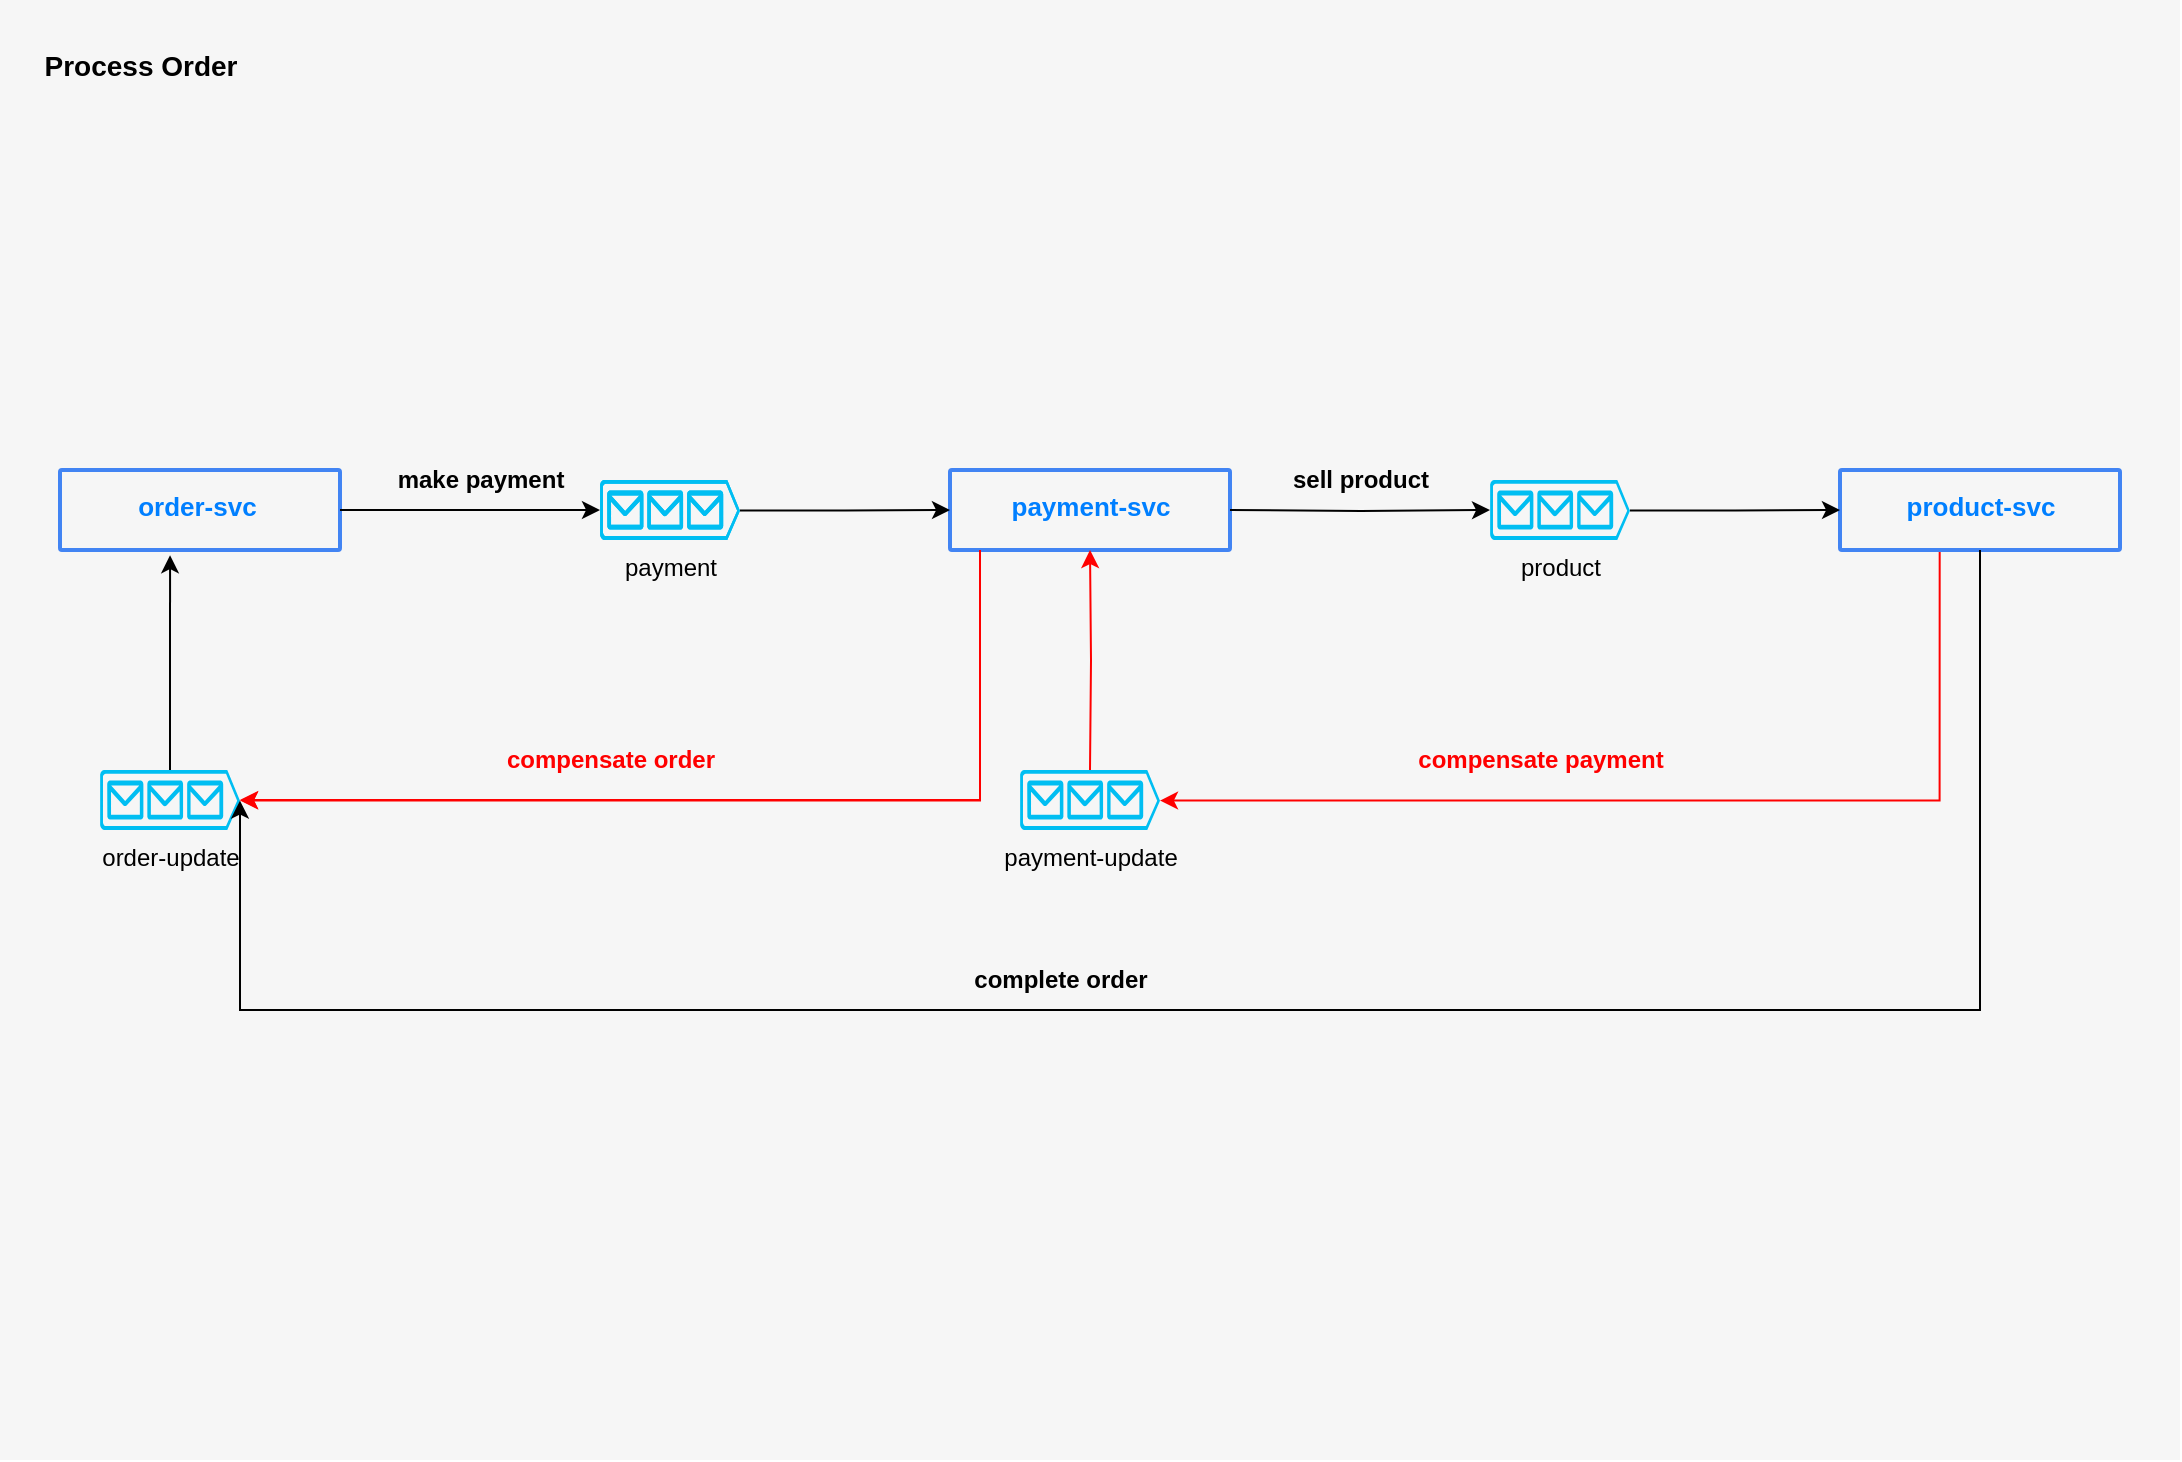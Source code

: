 <mxfile version="21.3.4" type="device">
  <diagram id="f106602c-feb2-e66a-4537-3a34d633f6aa" name="Page-1">
    <mxGraphModel dx="2954" dy="1067" grid="1" gridSize="10" guides="1" tooltips="1" connect="1" arrows="1" fold="1" page="1" pageScale="1" pageWidth="1169" pageHeight="827" background="none" math="0" shadow="0">
      <root>
        <mxCell id="0" />
        <mxCell id="1" parent="0" />
        <mxCell id="14" value="" style="fillColor=#F6F6F6;strokeColor=none;shadow=0;gradientColor=none;fontSize=14;align=left;spacing=10;fontColor=#717171;9E9E9E;verticalAlign=top;spacingTop=-4;fontStyle=0;spacingLeft=40;html=1;" parent="1" vertex="1">
          <mxGeometry x="120" y="40" width="1090" height="730" as="geometry" />
        </mxCell>
        <mxCell id="ntsdVXRBKPIUhT7EjkVt-738" value="&lt;font color=&quot;#007fff&quot;&gt;&lt;span style=&quot;font-size: 13px;&quot;&gt;&lt;b&gt;order-svc&lt;span style=&quot;white-space: pre;&quot;&gt; &lt;/span&gt;&lt;/b&gt;&lt;/span&gt;&lt;/font&gt;" style="rounded=1;absoluteArcSize=1;arcSize=2;html=1;strokeColor=#4284F3;gradientColor=none;shadow=0;fontSize=12;fontColor=#9E9E9E;align=center;verticalAlign=top;spacing=10;spacingTop=-4;fillColor=none;strokeWidth=2;" parent="14" vertex="1">
          <mxGeometry x="30" y="235" width="140" height="40" as="geometry" />
        </mxCell>
        <mxCell id="oemSeby-IIEr8AhxXEn--809" value="&lt;font color=&quot;#007fff&quot;&gt;&lt;span style=&quot;font-size: 13px;&quot;&gt;&lt;b&gt;payment-svc&lt;/b&gt;&lt;/span&gt;&lt;/font&gt;" style="rounded=1;absoluteArcSize=1;arcSize=2;html=1;strokeColor=#4284F3;gradientColor=none;shadow=0;fontSize=12;fontColor=#9E9E9E;align=center;verticalAlign=top;spacing=10;spacingTop=-4;fillColor=none;strokeWidth=2;" parent="14" vertex="1">
          <mxGeometry x="475" y="235" width="140" height="40" as="geometry" />
        </mxCell>
        <mxCell id="oemSeby-IIEr8AhxXEn--810" value="&lt;font color=&quot;#007fff&quot;&gt;&lt;span style=&quot;font-size: 13px;&quot;&gt;&lt;b&gt;product-svc&lt;/b&gt;&lt;/span&gt;&lt;/font&gt;" style="rounded=1;absoluteArcSize=1;arcSize=2;html=1;strokeColor=#4284F3;gradientColor=none;shadow=0;fontSize=12;fontColor=#9E9E9E;align=center;verticalAlign=top;spacing=10;spacingTop=-4;fillColor=none;strokeWidth=2;" parent="14" vertex="1">
          <mxGeometry x="920" y="235" width="140" height="40" as="geometry" />
        </mxCell>
        <mxCell id="oemSeby-IIEr8AhxXEn--822" value="" style="edgeStyle=orthogonalEdgeStyle;rounded=0;orthogonalLoop=1;jettySize=auto;html=1;entryX=0;entryY=0.5;entryDx=0;entryDy=0;entryPerimeter=0;" parent="14" source="ntsdVXRBKPIUhT7EjkVt-738" target="oemSeby-IIEr8AhxXEn--811" edge="1">
          <mxGeometry relative="1" as="geometry">
            <mxPoint x="280" y="255" as="targetPoint" />
          </mxGeometry>
        </mxCell>
        <mxCell id="oemSeby-IIEr8AhxXEn--811" value="" style="verticalLabelPosition=bottom;html=1;verticalAlign=top;align=center;strokeColor=none;fillColor=#00BEF2;shape=mxgraph.azure.queue_generic;pointerEvents=1;fillStyle=solid;" parent="14" vertex="1">
          <mxGeometry x="300" y="240" width="70" height="30" as="geometry" />
        </mxCell>
        <mxCell id="oemSeby-IIEr8AhxXEn--823" value="" style="edgeStyle=orthogonalEdgeStyle;rounded=0;orthogonalLoop=1;jettySize=auto;html=1;exitX=1;exitY=0.51;exitDx=0;exitDy=0;exitPerimeter=0;entryX=0;entryY=0.5;entryDx=0;entryDy=0;" parent="14" source="oemSeby-IIEr8AhxXEn--811" target="oemSeby-IIEr8AhxXEn--809" edge="1">
          <mxGeometry relative="1" as="geometry">
            <mxPoint x="380" y="254.6" as="sourcePoint" />
            <mxPoint x="460" y="255" as="targetPoint" />
          </mxGeometry>
        </mxCell>
        <mxCell id="oemSeby-IIEr8AhxXEn--825" value="payment" style="verticalLabelPosition=bottom;html=1;verticalAlign=top;align=center;strokeColor=none;fillColor=#00BEF2;shape=mxgraph.azure.queue_generic;pointerEvents=1;fillStyle=solid;" parent="14" vertex="1">
          <mxGeometry x="300" y="240" width="70" height="30" as="geometry" />
        </mxCell>
        <mxCell id="oemSeby-IIEr8AhxXEn--826" value="" style="edgeStyle=orthogonalEdgeStyle;rounded=0;orthogonalLoop=1;jettySize=auto;html=1;entryX=0;entryY=0.5;entryDx=0;entryDy=0;exitX=1;exitY=0.51;exitDx=0;exitDy=0;exitPerimeter=0;" parent="14" source="oemSeby-IIEr8AhxXEn--828" target="oemSeby-IIEr8AhxXEn--810" edge="1">
          <mxGeometry relative="1" as="geometry">
            <mxPoint x="820" y="255" as="sourcePoint" />
            <mxPoint x="910" y="255" as="targetPoint" />
          </mxGeometry>
        </mxCell>
        <mxCell id="oemSeby-IIEr8AhxXEn--827" value="" style="edgeStyle=orthogonalEdgeStyle;rounded=0;orthogonalLoop=1;jettySize=auto;html=1;entryX=0;entryY=0.5;entryDx=0;entryDy=0;entryPerimeter=0;" parent="14" target="oemSeby-IIEr8AhxXEn--828" edge="1">
          <mxGeometry relative="1" as="geometry">
            <mxPoint x="615" y="255" as="sourcePoint" />
            <mxPoint x="725" y="255" as="targetPoint" />
          </mxGeometry>
        </mxCell>
        <mxCell id="oemSeby-IIEr8AhxXEn--828" value="product" style="verticalLabelPosition=bottom;html=1;verticalAlign=top;align=center;strokeColor=none;fillColor=#00BEF2;shape=mxgraph.azure.queue_generic;pointerEvents=1;fillStyle=solid;" parent="14" vertex="1">
          <mxGeometry x="745" y="240" width="70" height="30" as="geometry" />
        </mxCell>
        <mxCell id="oemSeby-IIEr8AhxXEn--829" value="order-update" style="verticalLabelPosition=bottom;html=1;verticalAlign=top;align=center;strokeColor=none;fillColor=#00BEF2;shape=mxgraph.azure.queue_generic;pointerEvents=1;fillStyle=solid;" parent="14" vertex="1">
          <mxGeometry x="50" y="385" width="70" height="30" as="geometry" />
        </mxCell>
        <mxCell id="oemSeby-IIEr8AhxXEn--832" value="payment-update" style="verticalLabelPosition=bottom;html=1;verticalAlign=top;align=center;strokeColor=none;fillColor=#00BEF2;shape=mxgraph.azure.queue_generic;pointerEvents=1;fillStyle=solid;" parent="14" vertex="1">
          <mxGeometry x="510" y="385" width="70" height="30" as="geometry" />
        </mxCell>
        <mxCell id="oemSeby-IIEr8AhxXEn--834" value="" style="edgeStyle=orthogonalEdgeStyle;rounded=0;orthogonalLoop=1;jettySize=auto;html=1;exitX=0.5;exitY=1;exitDx=0;exitDy=0;entryX=1;entryY=0.51;entryDx=0;entryDy=0;entryPerimeter=0;" parent="14" source="oemSeby-IIEr8AhxXEn--810" target="oemSeby-IIEr8AhxXEn--829" edge="1">
          <mxGeometry relative="1" as="geometry">
            <mxPoint x="990" y="315" as="sourcePoint" />
            <mxPoint x="670" y="400" as="targetPoint" />
            <Array as="points">
              <mxPoint x="990" y="505" />
              <mxPoint x="120" y="505" />
            </Array>
          </mxGeometry>
        </mxCell>
        <mxCell id="oemSeby-IIEr8AhxXEn--839" value="" style="edgeStyle=orthogonalEdgeStyle;rounded=0;orthogonalLoop=1;jettySize=auto;html=1;entryX=1;entryY=0.51;entryDx=0;entryDy=0;entryPerimeter=0;strokeColor=#FF0000;exitX=0.356;exitY=1.025;exitDx=0;exitDy=0;exitPerimeter=0;" parent="14" source="oemSeby-IIEr8AhxXEn--810" target="oemSeby-IIEr8AhxXEn--832" edge="1">
          <mxGeometry relative="1" as="geometry">
            <mxPoint x="970" y="315" as="sourcePoint" />
            <mxPoint x="760" y="500" as="targetPoint" />
            <Array as="points">
              <mxPoint x="970" y="400" />
            </Array>
          </mxGeometry>
        </mxCell>
        <mxCell id="oemSeby-IIEr8AhxXEn--840" value="" style="edgeStyle=orthogonalEdgeStyle;rounded=0;orthogonalLoop=1;jettySize=auto;html=1;strokeColor=#FF0000;entryX=0.5;entryY=1;entryDx=0;entryDy=0;" parent="14" target="oemSeby-IIEr8AhxXEn--809" edge="1">
          <mxGeometry relative="1" as="geometry">
            <mxPoint x="545" y="385" as="sourcePoint" />
            <mxPoint x="545" y="315" as="targetPoint" />
            <Array as="points" />
          </mxGeometry>
        </mxCell>
        <mxCell id="oemSeby-IIEr8AhxXEn--841" value="" style="rounded=0;orthogonalLoop=1;jettySize=auto;html=1;strokeColor=#FF0000;edgeStyle=orthogonalEdgeStyle;entryX=1;entryY=0.51;entryDx=0;entryDy=0;entryPerimeter=0;" parent="14" target="oemSeby-IIEr8AhxXEn--829" edge="1">
          <mxGeometry relative="1" as="geometry">
            <mxPoint x="490" y="275" as="sourcePoint" />
            <mxPoint x="150" y="360" as="targetPoint" />
            <Array as="points">
              <mxPoint x="490" y="275" />
              <mxPoint x="490" y="360" />
            </Array>
          </mxGeometry>
        </mxCell>
        <mxCell id="oemSeby-IIEr8AhxXEn--844" value="" style="edgeStyle=orthogonalEdgeStyle;rounded=0;orthogonalLoop=1;jettySize=auto;html=1;exitX=0.5;exitY=0;exitDx=0;exitDy=0;exitPerimeter=0;entryX=0.393;entryY=1.065;entryDx=0;entryDy=0;entryPerimeter=0;" parent="14" source="oemSeby-IIEr8AhxXEn--829" target="ntsdVXRBKPIUhT7EjkVt-738" edge="1">
          <mxGeometry relative="1" as="geometry">
            <mxPoint x="60" y="325" as="sourcePoint" />
            <mxPoint x="140" y="325" as="targetPoint" />
          </mxGeometry>
        </mxCell>
        <mxCell id="oemSeby-IIEr8AhxXEn--846" value="" style="rounded=0;orthogonalLoop=1;jettySize=auto;html=1;strokeColor=#FF0000;edgeStyle=orthogonalEdgeStyle;entryX=1;entryY=0.51;entryDx=0;entryDy=0;entryPerimeter=0;" parent="14" edge="1">
          <mxGeometry relative="1" as="geometry">
            <mxPoint x="490" y="315" as="sourcePoint" />
            <mxPoint x="120" y="400" as="targetPoint" />
            <Array as="points">
              <mxPoint x="490" y="315" />
              <mxPoint x="490" y="400" />
            </Array>
          </mxGeometry>
        </mxCell>
        <mxCell id="oemSeby-IIEr8AhxXEn--853" value="&lt;b&gt;make payment&lt;/b&gt;" style="text;html=1;align=center;verticalAlign=middle;resizable=0;points=[];autosize=1;strokeColor=none;fillColor=none;" parent="14" vertex="1">
          <mxGeometry x="185" y="225" width="110" height="30" as="geometry" />
        </mxCell>
        <mxCell id="oemSeby-IIEr8AhxXEn--854" value="&lt;b&gt;sell product&lt;/b&gt;" style="text;html=1;align=center;verticalAlign=middle;resizable=0;points=[];autosize=1;strokeColor=none;fillColor=none;" parent="14" vertex="1">
          <mxGeometry x="635" y="225" width="90" height="30" as="geometry" />
        </mxCell>
        <mxCell id="oemSeby-IIEr8AhxXEn--855" value="&lt;b&gt;complete order&lt;/b&gt;" style="text;html=1;align=center;verticalAlign=middle;resizable=0;points=[];autosize=1;strokeColor=none;fillColor=none;" parent="14" vertex="1">
          <mxGeometry x="475" y="475" width="110" height="30" as="geometry" />
        </mxCell>
        <mxCell id="oemSeby-IIEr8AhxXEn--856" value="&lt;b&gt;&lt;font color=&quot;#ff0000&quot;&gt;compensate payment&lt;/font&gt;&lt;/b&gt;" style="text;html=1;align=center;verticalAlign=middle;resizable=0;points=[];autosize=1;strokeColor=none;fillColor=none;" parent="14" vertex="1">
          <mxGeometry x="695" y="365" width="150" height="30" as="geometry" />
        </mxCell>
        <mxCell id="oemSeby-IIEr8AhxXEn--857" value="&lt;b&gt;&lt;font color=&quot;#ff0000&quot;&gt;compensate order&lt;/font&gt;&lt;/b&gt;" style="text;html=1;align=center;verticalAlign=middle;resizable=0;points=[];autosize=1;strokeColor=none;fillColor=none;" parent="14" vertex="1">
          <mxGeometry x="240" y="365" width="130" height="30" as="geometry" />
        </mxCell>
        <mxCell id="WtrhPSEaeqkxhUeow5XS-18" value="&lt;font style=&quot;font-size: 14px;&quot;&gt;Process Order&lt;/font&gt;" style="text;strokeColor=none;fillColor=none;html=1;fontSize=24;fontStyle=1;verticalAlign=middle;align=center;" vertex="1" parent="14">
          <mxGeometry x="10" y="10" width="120" height="40" as="geometry" />
        </mxCell>
      </root>
    </mxGraphModel>
  </diagram>
</mxfile>
